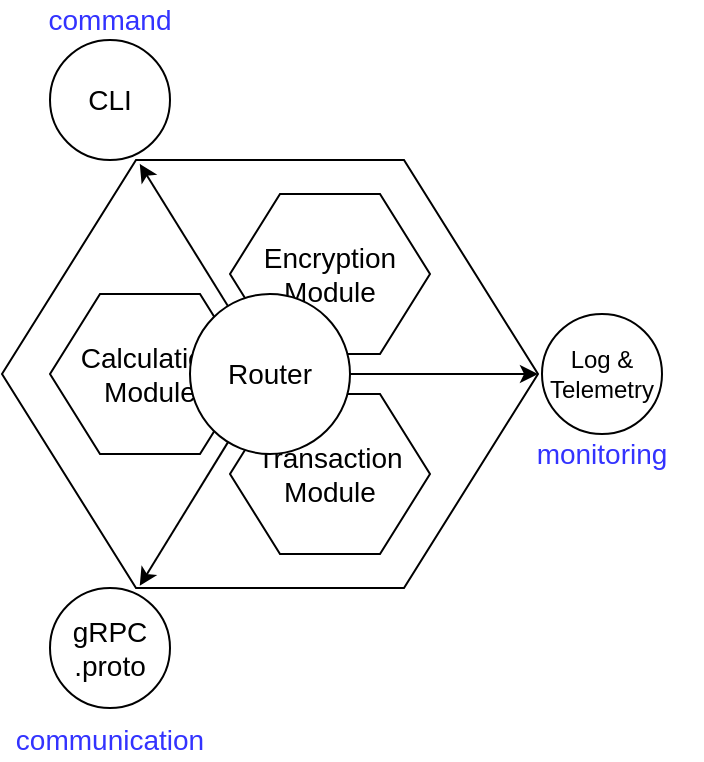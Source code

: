 <mxfile version="12.1.9" type="github" pages="1">
  <diagram id="_ULe9hCNM5RcVztS7t2R" name="Page-1">
    <mxGraphModel dx="1177" dy="762" grid="1" gridSize="10" guides="1" tooltips="1" connect="1" arrows="1" fold="1" page="1" pageScale="1" pageWidth="1600" pageHeight="1200" math="0" shadow="0">
      <root>
        <mxCell id="0"/>
        <mxCell id="1" parent="0"/>
        <mxCell id="W0I6W2Z03s0oAKh1-XEd-9" value="" style="shape=hexagon;perimeter=hexagonPerimeter2;whiteSpace=wrap;html=1;fontSize=14;" vertex="1" parent="1">
          <mxGeometry x="200" y="160" width="268" height="214" as="geometry"/>
        </mxCell>
        <mxCell id="W0I6W2Z03s0oAKh1-XEd-1" value="&lt;div style=&quot;font-size: 14px;&quot;&gt;Calculation&lt;/div&gt;&lt;div style=&quot;font-size: 14px;&quot;&gt;Module&lt;br style=&quot;font-size: 14px;&quot;&gt;&lt;/div&gt;" style="shape=hexagon;perimeter=hexagonPerimeter2;whiteSpace=wrap;html=1;fontSize=14;" vertex="1" parent="1">
          <mxGeometry x="224" y="227" width="100" height="80" as="geometry"/>
        </mxCell>
        <mxCell id="W0I6W2Z03s0oAKh1-XEd-5" value="&lt;div style=&quot;font-size: 14px&quot;&gt;Encryption&lt;/div&gt;&lt;div style=&quot;font-size: 14px&quot;&gt;Module&lt;br style=&quot;font-size: 14px&quot;&gt;&lt;/div&gt;" style="shape=hexagon;perimeter=hexagonPerimeter2;whiteSpace=wrap;html=1;fontSize=14;" vertex="1" parent="1">
          <mxGeometry x="314" y="177" width="100" height="80" as="geometry"/>
        </mxCell>
        <mxCell id="W0I6W2Z03s0oAKh1-XEd-6" value="&lt;div style=&quot;font-size: 14px&quot;&gt;Transaction&lt;/div&gt;&lt;div style=&quot;font-size: 14px&quot;&gt;Module&lt;br style=&quot;font-size: 14px&quot;&gt;&lt;/div&gt;" style="shape=hexagon;perimeter=hexagonPerimeter2;whiteSpace=wrap;html=1;fontSize=14;" vertex="1" parent="1">
          <mxGeometry x="314" y="277" width="100" height="80" as="geometry"/>
        </mxCell>
        <mxCell id="W0I6W2Z03s0oAKh1-XEd-8" value="Router" style="ellipse;whiteSpace=wrap;html=1;aspect=fixed;fontSize=14;" vertex="1" parent="1">
          <mxGeometry x="294" y="227" width="80" height="80" as="geometry"/>
        </mxCell>
        <mxCell id="W0I6W2Z03s0oAKh1-XEd-10" value="" style="endArrow=classic;html=1;fontSize=14;entryX=0.257;entryY=0.009;entryDx=0;entryDy=0;entryPerimeter=0;" edge="1" parent="1" source="W0I6W2Z03s0oAKh1-XEd-8" target="W0I6W2Z03s0oAKh1-XEd-9">
          <mxGeometry width="50" height="50" relative="1" as="geometry">
            <mxPoint x="204" y="447" as="sourcePoint"/>
            <mxPoint x="254" y="397" as="targetPoint"/>
          </mxGeometry>
        </mxCell>
        <mxCell id="W0I6W2Z03s0oAKh1-XEd-11" value="" style="endArrow=classic;html=1;fontSize=14;entryX=0.257;entryY=0.995;entryDx=0;entryDy=0;entryPerimeter=0;" edge="1" parent="1" source="W0I6W2Z03s0oAKh1-XEd-8" target="W0I6W2Z03s0oAKh1-XEd-9">
          <mxGeometry width="50" height="50" relative="1" as="geometry">
            <mxPoint x="54" y="567" as="sourcePoint"/>
            <mxPoint x="104" y="517" as="targetPoint"/>
          </mxGeometry>
        </mxCell>
        <mxCell id="W0I6W2Z03s0oAKh1-XEd-12" value="" style="endArrow=classic;html=1;fontSize=14;entryX=1;entryY=0.5;entryDx=0;entryDy=0;" edge="1" parent="1" source="W0I6W2Z03s0oAKh1-XEd-8" target="W0I6W2Z03s0oAKh1-XEd-9">
          <mxGeometry width="50" height="50" relative="1" as="geometry">
            <mxPoint x="634" y="487" as="sourcePoint"/>
            <mxPoint x="684" y="437" as="targetPoint"/>
          </mxGeometry>
        </mxCell>
        <mxCell id="W0I6W2Z03s0oAKh1-XEd-15" value="CLI" style="ellipse;whiteSpace=wrap;html=1;aspect=fixed;fontSize=14;" vertex="1" parent="1">
          <mxGeometry x="224" y="100" width="60" height="60" as="geometry"/>
        </mxCell>
        <mxCell id="W0I6W2Z03s0oAKh1-XEd-17" value="&lt;div&gt;gRPC&lt;/div&gt;.proto" style="ellipse;whiteSpace=wrap;html=1;aspect=fixed;fontSize=14;" vertex="1" parent="1">
          <mxGeometry x="224.0" y="374" width="60" height="60" as="geometry"/>
        </mxCell>
        <mxCell id="W0I6W2Z03s0oAKh1-XEd-18" value="&lt;div style=&quot;font-size: 12px&quot;&gt;Log &amp;amp;&lt;br&gt;&lt;/div&gt;&lt;div style=&quot;font-size: 12px&quot;&gt;Telemetry&lt;br style=&quot;font-size: 12px&quot;&gt;&lt;/div&gt;" style="ellipse;whiteSpace=wrap;html=1;aspect=fixed;fontSize=12;" vertex="1" parent="1">
          <mxGeometry x="470" y="237" width="60" height="60" as="geometry"/>
        </mxCell>
        <mxCell id="W0I6W2Z03s0oAKh1-XEd-20" value="communication" style="text;html=1;strokeColor=none;fillColor=none;align=center;verticalAlign=middle;whiteSpace=wrap;rounded=0;fontSize=14;fontColor=#3333FF;" vertex="1" parent="1">
          <mxGeometry x="204" y="440" width="100" height="20" as="geometry"/>
        </mxCell>
        <mxCell id="W0I6W2Z03s0oAKh1-XEd-21" value="command" style="text;html=1;strokeColor=none;fillColor=none;align=center;verticalAlign=middle;whiteSpace=wrap;rounded=0;fontSize=14;fontColor=#3333FF;" vertex="1" parent="1">
          <mxGeometry x="204" y="80" width="100" height="20" as="geometry"/>
        </mxCell>
        <mxCell id="W0I6W2Z03s0oAKh1-XEd-22" value="monitoring" style="text;html=1;strokeColor=none;fillColor=none;align=center;verticalAlign=middle;whiteSpace=wrap;rounded=0;fontSize=14;fontColor=#3333FF;" vertex="1" parent="1">
          <mxGeometry x="450" y="297" width="100" height="20" as="geometry"/>
        </mxCell>
      </root>
    </mxGraphModel>
  </diagram>
</mxfile>
